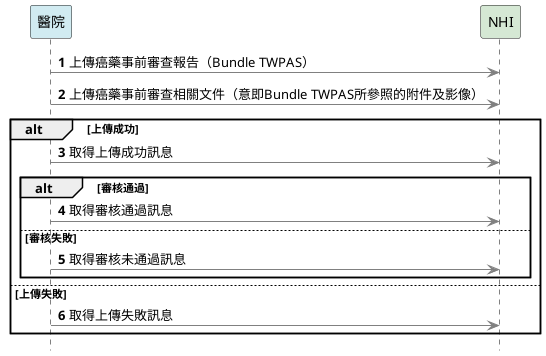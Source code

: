 @startuml
autonumber

skinparam sequence {
ArrowColor gray
ActorBorderColor gray
LifeLineBorderColor black
}
skinparam shadowing false
hide footbox

participant 醫院 #d1ebf1
participant NHI  #D5E8D4
醫院 -> NHI: 上傳癌藥事前審查報告（Bundle TWPAS）
醫院 -> NHI: 上傳癌藥事前審查相關文件（意即Bundle TWPAS所參照的附件及影像）
alt 上傳成功
    醫院 -> NHI: 取得上傳成功訊息
    alt 審核通過
        醫院 -> NHI: 取得審核通過訊息
    else 審核失敗
        醫院 -> NHI: 取得審核未通過訊息
    end
else 上傳失敗
    醫院 -> NHI: 取得上傳失敗訊息
end
@enduml